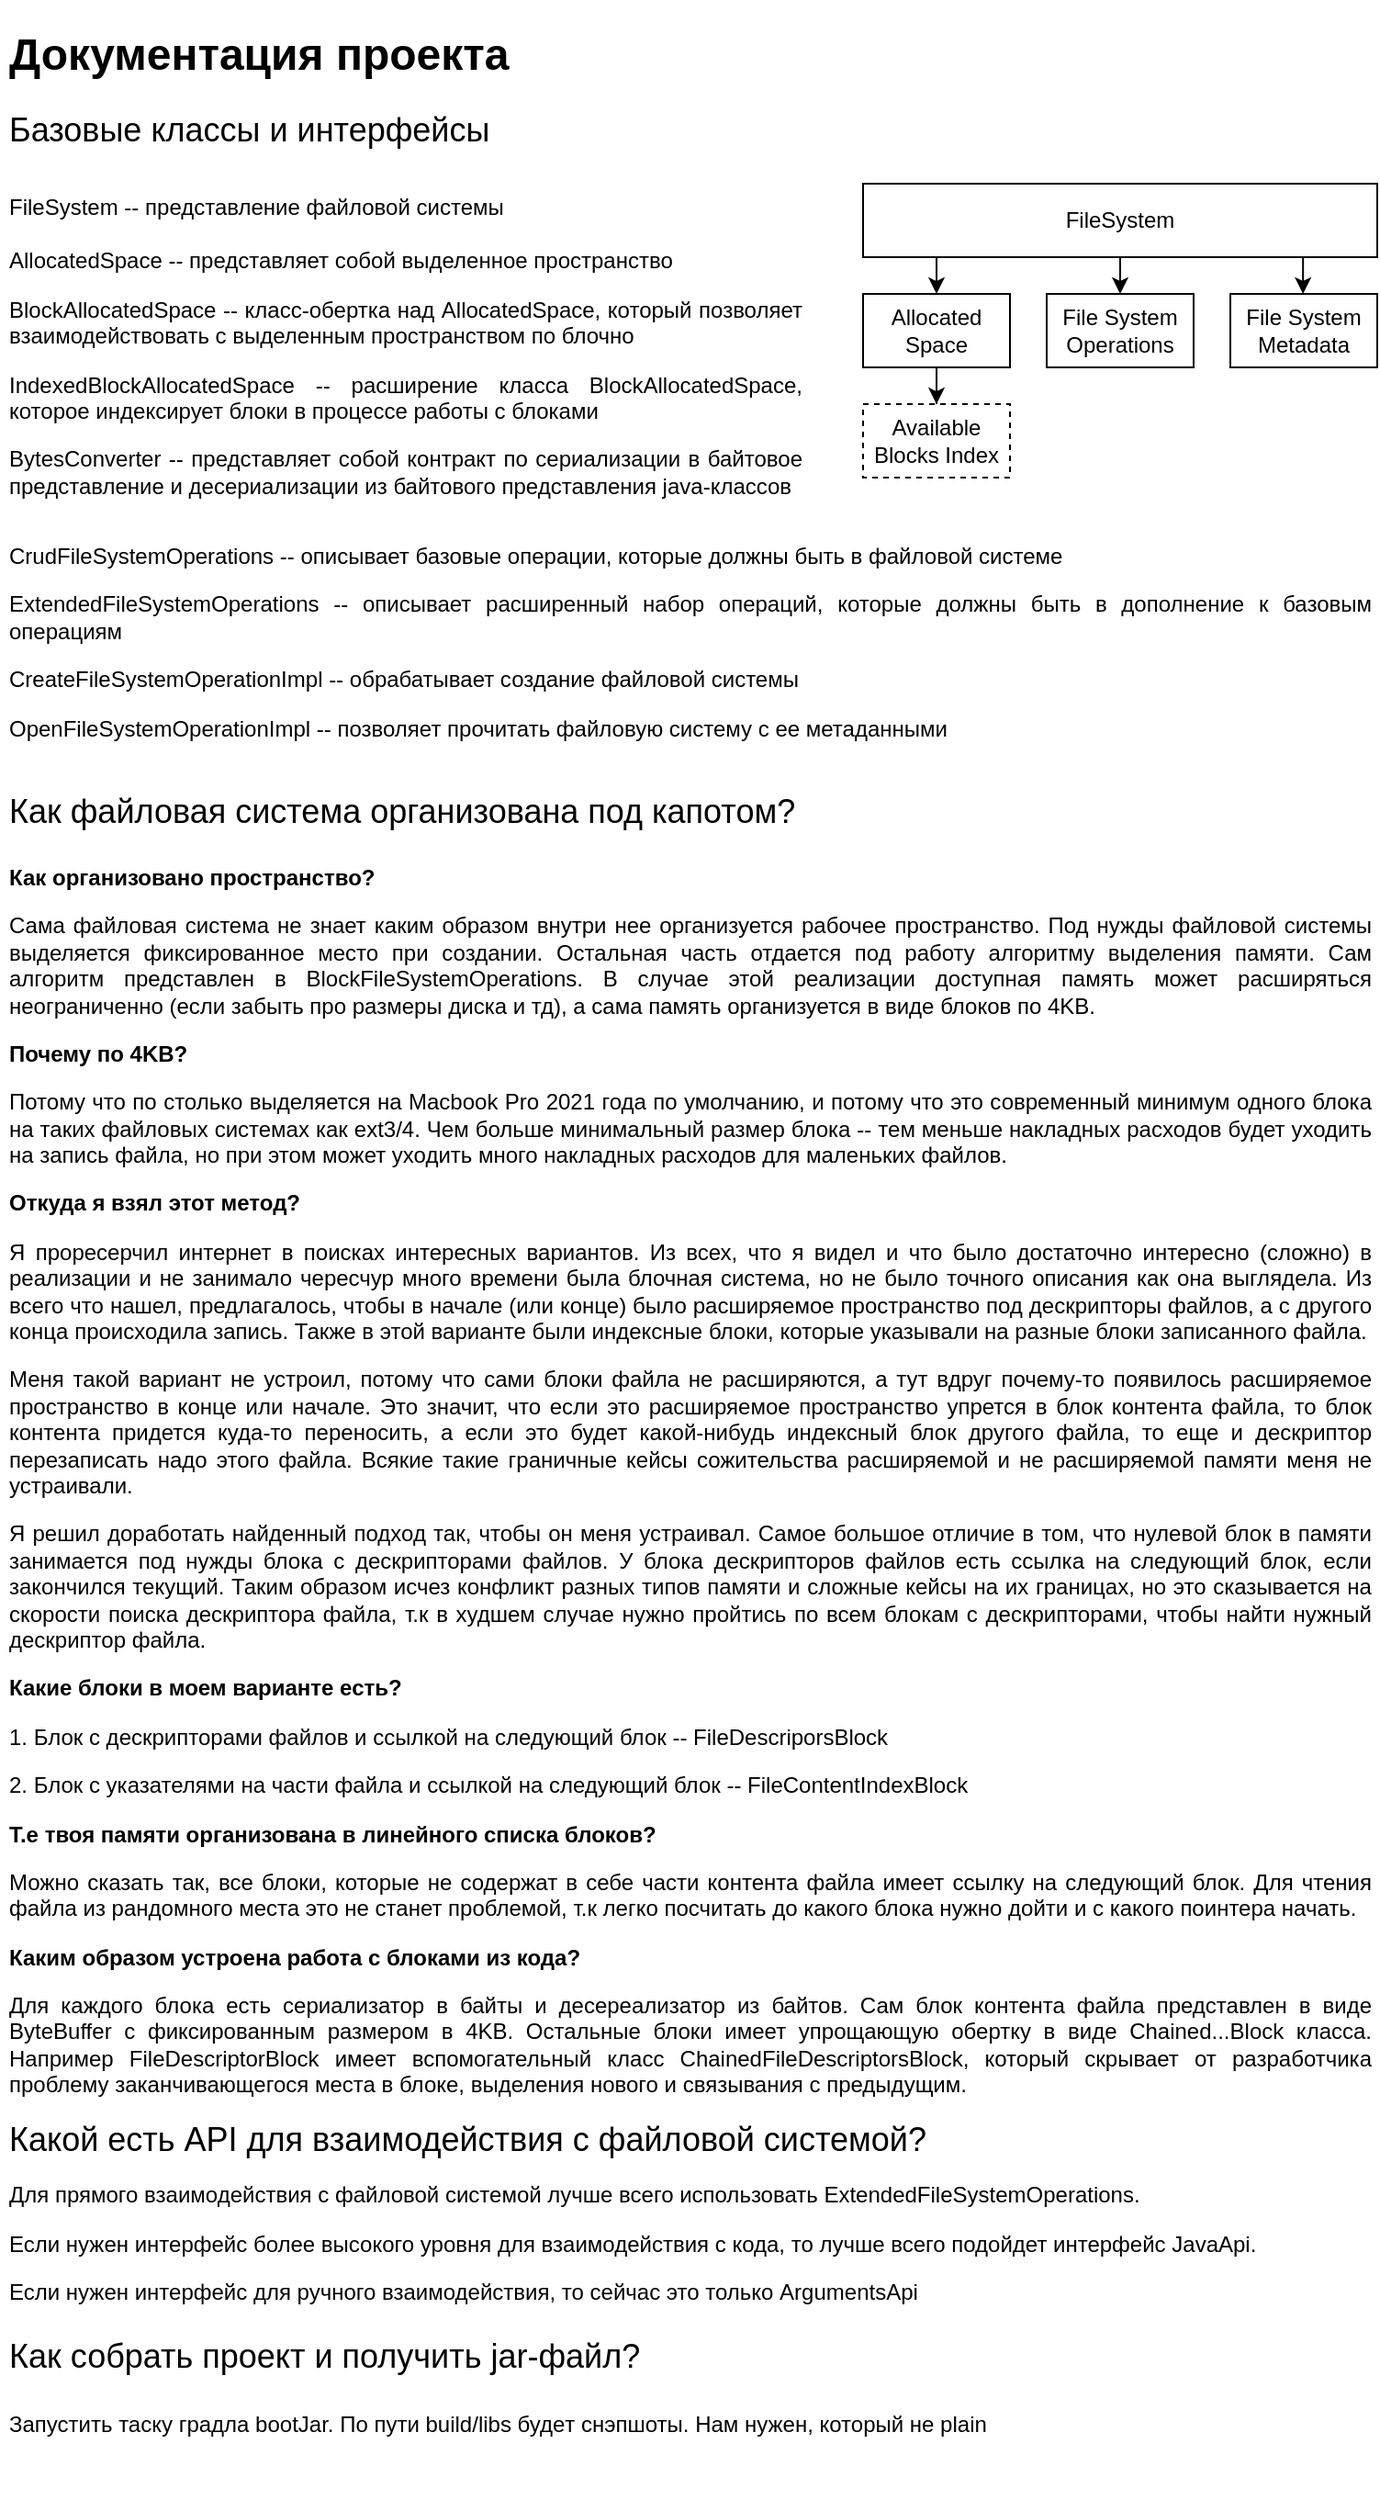 <mxfile version="20.5.3" type="embed"><diagram name="Страница — 1" id="_kciAetemQ8gbdCivMLz"><mxGraphModel dx="1568" dy="1173" grid="1" gridSize="10" guides="1" tooltips="1" connect="1" arrows="1" fold="1" page="1" pageScale="1" pageWidth="827" pageHeight="1169" math="0" shadow="0"><root><mxCell id="0"/><mxCell id="1" parent="0"/><mxCell id="1TOLpVelZw8UjHg_SVkT-1" value="FileSystem" style="rounded=0;whiteSpace=wrap;html=1;" parent="1" vertex="1"><mxGeometry x="510" y="130" width="280" height="40" as="geometry"/></mxCell><mxCell id="5" value="" style="edgeStyle=orthogonalEdgeStyle;rounded=0;orthogonalLoop=1;jettySize=auto;html=1;" parent="1" source="1TOLpVelZw8UjHg_SVkT-2" target="4" edge="1"><mxGeometry relative="1" as="geometry"/></mxCell><mxCell id="1TOLpVelZw8UjHg_SVkT-2" value="Allocated Space" style="rounded=0;whiteSpace=wrap;html=1;" parent="1" vertex="1"><mxGeometry x="510" y="190" width="80" height="40" as="geometry"/></mxCell><mxCell id="1TOLpVelZw8UjHg_SVkT-3" value="File System Operations" style="rounded=0;whiteSpace=wrap;html=1;" parent="1" vertex="1"><mxGeometry x="610" y="190" width="80" height="40" as="geometry"/></mxCell><mxCell id="1TOLpVelZw8UjHg_SVkT-4" value="File System&lt;br&gt;Metadata" style="rounded=0;whiteSpace=wrap;html=1;" parent="1" vertex="1"><mxGeometry x="710" y="190" width="80" height="40" as="geometry"/></mxCell><mxCell id="1TOLpVelZw8UjHg_SVkT-10" value="" style="endArrow=classic;html=1;rounded=0;exitX=0.5;exitY=1;exitDx=0;exitDy=0;entryX=0.5;entryY=0;entryDx=0;entryDy=0;" parent="1" source="1TOLpVelZw8UjHg_SVkT-1" target="1TOLpVelZw8UjHg_SVkT-3" edge="1"><mxGeometry width="50" height="50" relative="1" as="geometry"><mxPoint x="630" y="260" as="sourcePoint"/><mxPoint x="680" y="210" as="targetPoint"/></mxGeometry></mxCell><mxCell id="1TOLpVelZw8UjHg_SVkT-12" value="" style="endArrow=classic;html=1;rounded=0;exitX=0.5;exitY=1;exitDx=0;exitDy=0;entryX=0.5;entryY=0;entryDx=0;entryDy=0;" parent="1" edge="1"><mxGeometry width="50" height="50" relative="1" as="geometry"><mxPoint x="550" y="170" as="sourcePoint"/><mxPoint x="550" y="190" as="targetPoint"/></mxGeometry></mxCell><mxCell id="1TOLpVelZw8UjHg_SVkT-13" value="" style="endArrow=classic;html=1;rounded=0;exitX=0.5;exitY=1;exitDx=0;exitDy=0;entryX=0.5;entryY=0;entryDx=0;entryDy=0;" parent="1" edge="1"><mxGeometry width="50" height="50" relative="1" as="geometry"><mxPoint x="749.58" y="170" as="sourcePoint"/><mxPoint x="749.58" y="190" as="targetPoint"/></mxGeometry></mxCell><mxCell id="3" value="&lt;h1 style=&quot;text-align: justify;&quot;&gt;Документация проекта&lt;/h1&gt;&lt;h1 style=&quot;text-align: justify;&quot;&gt;&lt;p style=&quot;font-size: 12px; font-weight: 400;&quot;&gt;&lt;font style=&quot;font-size: 18px;&quot;&gt;Базовые классы и интерфейсы&lt;/font&gt;&lt;/p&gt;&lt;span style=&quot;font-size: 12px; font-weight: 400;&quot;&gt;FileSystem -- п&lt;/span&gt;&lt;span style=&quot;font-size: 12px; font-weight: 400; background-color: initial;&quot;&gt;редставление файловой системы&lt;/span&gt;&lt;span style=&quot;font-size: 12px; font-weight: 400;&quot;&gt;&lt;br&gt;&lt;/span&gt;&lt;p style=&quot;font-size: 12px; font-weight: 400;&quot;&gt;AllocatedSpace -- представляет собой выделенное пространство&amp;nbsp;&lt;/p&gt;&lt;p style=&quot;font-size: 12px; font-weight: 400;&quot;&gt;&lt;span style=&quot;background-color: initial;&quot;&gt;BlockAllocatedSpace -- класс-обертка над AllocatedSpace, который позволяет взаимодействовать с выделенным пространством по блочно&lt;/span&gt;&lt;/p&gt;&lt;p style=&quot;font-size: 12px; font-weight: 400;&quot;&gt;IndexedBlockAllocatedSpace -- расширение класса BlockAllocatedSpace, которое индексирует блоки в процессе работы с блоками&lt;/p&gt;&lt;p style=&quot;font-size: 12px; font-weight: 400;&quot;&gt;BytesConverter -- представляет собой контракт по сериализации в байтовое представление и десериализации из байтового представления java-классов&amp;nbsp;&lt;/p&gt;&lt;p style=&quot;font-size: 12px; font-weight: 400;&quot;&gt;&lt;br&gt;&lt;/p&gt;&lt;/h1&gt;" style="text;html=1;strokeColor=none;fillColor=none;spacing=5;spacingTop=-20;whiteSpace=wrap;overflow=hidden;rounded=0;" parent="1" vertex="1"><mxGeometry x="40" y="40" width="440" height="280" as="geometry"/></mxCell><mxCell id="4" value="Available Blocks Index" style="rounded=0;whiteSpace=wrap;html=1;dashed=1;" parent="1" vertex="1"><mxGeometry x="510" y="250" width="80" height="40" as="geometry"/></mxCell><mxCell id="6" value="&lt;h1 style=&quot;&quot;&gt;&lt;p style=&quot;text-align: justify; font-size: 12px; font-weight: 400;&quot;&gt;CrudFileSystemOperations -- описывает базовые операции, которые должны быть в файловой системе&lt;/p&gt;&lt;p style=&quot;text-align: justify; font-size: 12px; font-weight: 400;&quot;&gt;ExtendedFileSystemOperations -- описывает расширенный набор операций, которые должны быть в дополнение к базовым операциям&lt;/p&gt;&lt;p style=&quot;text-align: justify; font-size: 12px; font-weight: 400;&quot;&gt;CreateFileSystemOperationImpl -- обрабатывает создание файловой системы&lt;/p&gt;&lt;p style=&quot;text-align: justify; font-size: 12px; font-weight: 400;&quot;&gt;OpenFileSystemOperationImpl -- позволяет прочитать файловую систему с ее метаданными&lt;/p&gt;&lt;/h1&gt;" style="text;html=1;strokeColor=none;fillColor=none;spacing=5;spacingTop=-20;whiteSpace=wrap;overflow=hidden;rounded=0;align=left;" parent="1" vertex="1"><mxGeometry x="40" y="320" width="750" height="120" as="geometry"/></mxCell><mxCell id="7" value="&lt;h1&gt;&lt;span style=&quot;font-size: 18px; font-weight: normal;&quot;&gt;Как файловая система организована под капотом?&lt;/span&gt;&lt;/h1&gt;&lt;p style=&quot;text-align: justify;&quot;&gt;&lt;b&gt;Как организовано пространство?&lt;/b&gt;&lt;/p&gt;&lt;p style=&quot;text-align: justify;&quot;&gt;Сама файловая система не знает каким образом внутри нее организуется рабочее пространство. Под нужды файловой системы выделяется фиксированное место при создании. Остальная часть отдается под работу алгоритму выделения памяти. Сам алгоритм представлен в BlockFileSystemOperations. В случае этой реализации доступная память может расширяться неограниченно (если забыть про размеры диска и тд), а сама память организуется в виде блоков по 4KB.&amp;nbsp;&lt;/p&gt;&lt;p style=&quot;text-align: justify;&quot;&gt;&lt;b&gt;Почему по 4KB?&amp;nbsp;&lt;/b&gt;&lt;/p&gt;&lt;p style=&quot;text-align: justify;&quot;&gt;Потому что по столько выделяется на Macbook Pro 2021 года по умолчанию, и потому что это современный минимум одного блока на таких файловых системах как ext3/4. Чем больше минимальный размер блока -- тем меньше накладных расходов будет уходить на запись файла, но при этом может уходить много накладных расходов для маленьких файлов.&amp;nbsp;&lt;/p&gt;&lt;p style=&quot;text-align: justify;&quot;&gt;&lt;b&gt;Откуда я взял этот метод?&lt;/b&gt;&lt;/p&gt;&lt;p style=&quot;text-align: justify;&quot;&gt;Я проресерчил интернет в поисках интересных вариантов. Из всех, что я видел и что было достаточно интересно (сложно) в реализации и не занимало чересчур много времени была блочная система, но не было точного описания как она выглядела. Из всего что нашел, предлагалось, чтобы в начале (или конце) было расширяемое пространство под дескрипторы файлов, а с другого конца происходила запись. Также в этой варианте были индексные блоки, которые указывали на разные блоки записанного файла.&lt;/p&gt;&lt;p style=&quot;text-align: justify;&quot;&gt;Меня такой вариант не устроил, потому что с&lt;span style=&quot;background-color: initial;&quot;&gt;ами блоки файла не расширяются, а тут вдруг почему-то появилось расширяемое пространство в конце или начале. Это значит, что если это расширяемое пространство упрется в блок контента файла, то блок контента придется куда-то переносить, а если это будет какой-нибудь индексный блок другого файла, то еще и дескриптор перезаписать надо этого файла. Всякие такие граничные кейсы сожительства расширяемой и не расширяемой памяти меня не устраивали.&lt;/span&gt;&lt;/p&gt;&lt;p style=&quot;text-align: justify;&quot;&gt;Я решил доработать найденный подход так, чтобы он меня устраивал. Самое большое отличие в том, что нулевой блок в памяти занимается под нужды блока с дескрипторами файлов. У блока дескрипторов файлов есть ссылка на следующий блок, если закончился текущий. Таким образом исчез конфликт разных типов памяти и сложные кейсы на их границах, но это сказывается на скорости поиска дескриптора файла, т.к в худшем случае нужно пройтись по всем блокам с дескрипторами, чтобы найти нужный дескриптор файла.&amp;nbsp;&lt;/p&gt;&lt;p style=&quot;text-align: justify;&quot;&gt;&lt;b&gt;Какие блоки в моем варианте есть?&lt;/b&gt;&lt;/p&gt;&lt;p style=&quot;text-align: justify;&quot;&gt;1. Блок с дескрипторами файлов и ссылкой на следующий блок -- FileDescriporsBlock&lt;/p&gt;&lt;p style=&quot;text-align: justify;&quot;&gt;2. Блок с указателями на части файла и ссылкой на следующий блок -- FileContentIndexBlock&lt;/p&gt;&lt;p style=&quot;text-align: justify;&quot;&gt;&lt;b&gt;Т.е твоя памяти организована в линейного списка блоков?&lt;/b&gt;&lt;/p&gt;&lt;p style=&quot;text-align: justify;&quot;&gt;Можно сказать так, все блоки, которые не содержат в себе части контента файла имеет ссылку на следующий блок. Для чтения файла из рандомного места это не станет проблемой, т.к легко посчитать до какого блока нужно дойти и с какого поинтера начать.&lt;/p&gt;&lt;p style=&quot;text-align: justify;&quot;&gt;&lt;b style=&quot;background-color: initial;&quot;&gt;Каким образом устроена работа с блоками из кода?&lt;/b&gt;&lt;br&gt;&lt;/p&gt;&lt;p style=&quot;text-align: justify;&quot;&gt;Для каждого блока есть сериализатор в байты и десереализатор из байтов. Сам блок контента файла представлен в виде ByteBuffer с фиксированным размером в 4KB. Остальные блоки имеет упрощающую обертку в виде Chained...Block класса. Например FileDescriptorBlock имеет вспомогательный класс ChainedFileDescriptorsBlock, который скрывает от разработчика проблему заканчивающегося места в блоке, выделения нового и связывания с предыдущим.&lt;/p&gt;&lt;h1 style=&quot;font-size: 18px;&quot;&gt;&lt;span style=&quot;font-weight: 400;&quot;&gt;Какой есть API для взаимодействия с файловой системой?&lt;/span&gt;&lt;/h1&gt;&lt;p&gt;Для прямого взаимодействия с файловой системой лучше всего использовать ExtendedFileSystemOperations.&amp;nbsp;&lt;/p&gt;&lt;p&gt;Если нужен интерфейс более высокого уровня для взаимодействия с кода, то лучше всего подойдет интерфейс JavaApi.&amp;nbsp;&lt;/p&gt;&lt;p&gt;Если нужен интерфейс для ручного взаимодействия, то сейчас это только ArgumentsApi&lt;/p&gt;&lt;p style=&quot;font-size: 18px;&quot;&gt;Как собрать проект и получить jar-файл?&lt;/p&gt;&lt;p style=&quot;&quot;&gt;Запустить таску градла bootJar. По пути build/libs будeт снэпшоты. Нам нужен, который не plain&lt;/p&gt;" style="text;html=1;strokeColor=none;fillColor=none;spacing=5;spacingTop=-20;whiteSpace=wrap;overflow=hidden;rounded=0;" parent="1" vertex="1"><mxGeometry x="40" y="450" width="750" height="940" as="geometry"/></mxCell></root></mxGraphModel></diagram></mxfile>